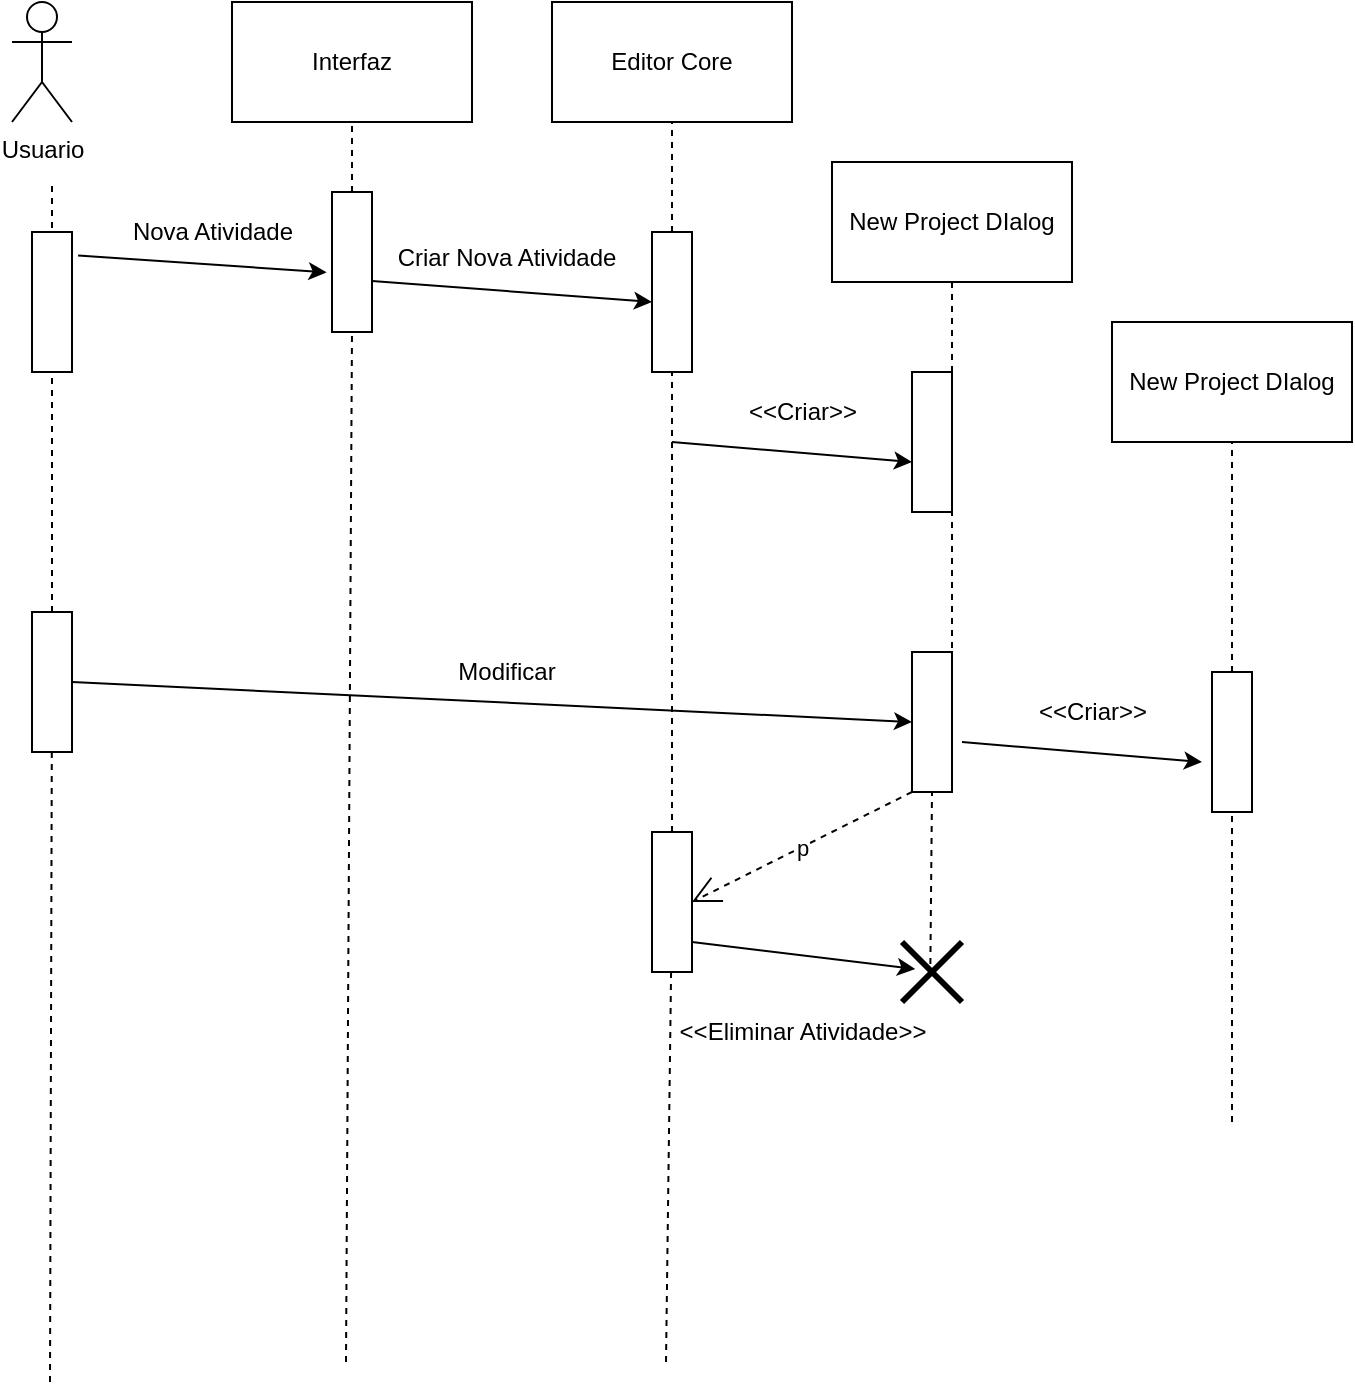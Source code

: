 <mxfile version="21.6.7" type="github">
  <diagram name="Page-1" id="2YBvvXClWsGukQMizWep">
    <mxGraphModel dx="458" dy="541" grid="1" gridSize="10" guides="1" tooltips="1" connect="1" arrows="1" fold="1" page="1" pageScale="1" pageWidth="850" pageHeight="1100" math="0" shadow="0">
      <root>
        <mxCell id="0" />
        <mxCell id="1" parent="0" />
        <mxCell id="lIjqSCZZXQOpKgnv88Nd-1" value="Usuario" style="shape=umlActor;verticalLabelPosition=bottom;verticalAlign=top;html=1;outlineConnect=0;" vertex="1" parent="1">
          <mxGeometry x="50" y="70" width="30" height="60" as="geometry" />
        </mxCell>
        <mxCell id="lIjqSCZZXQOpKgnv88Nd-2" value="Interfaz" style="rounded=0;whiteSpace=wrap;html=1;" vertex="1" parent="1">
          <mxGeometry x="160" y="70" width="120" height="60" as="geometry" />
        </mxCell>
        <mxCell id="lIjqSCZZXQOpKgnv88Nd-3" value="Editor Core" style="rounded=0;whiteSpace=wrap;html=1;" vertex="1" parent="1">
          <mxGeometry x="320" y="70" width="120" height="60" as="geometry" />
        </mxCell>
        <mxCell id="lIjqSCZZXQOpKgnv88Nd-4" value="" style="endArrow=none;dashed=1;html=1;rounded=0;" edge="1" parent="1" source="lIjqSCZZXQOpKgnv88Nd-8">
          <mxGeometry width="50" height="50" relative="1" as="geometry">
            <mxPoint x="70" y="410" as="sourcePoint" />
            <mxPoint x="70" y="160" as="targetPoint" />
          </mxGeometry>
        </mxCell>
        <mxCell id="lIjqSCZZXQOpKgnv88Nd-5" value="" style="endArrow=none;dashed=1;html=1;rounded=0;entryX=0.5;entryY=1;entryDx=0;entryDy=0;" edge="1" parent="1" source="lIjqSCZZXQOpKgnv88Nd-11" target="lIjqSCZZXQOpKgnv88Nd-2">
          <mxGeometry width="50" height="50" relative="1" as="geometry">
            <mxPoint x="219.23" y="410" as="sourcePoint" />
            <mxPoint x="219.23" y="160" as="targetPoint" />
          </mxGeometry>
        </mxCell>
        <mxCell id="lIjqSCZZXQOpKgnv88Nd-6" value="" style="endArrow=none;dashed=1;html=1;rounded=0;entryX=0.5;entryY=1;entryDx=0;entryDy=0;" edge="1" parent="1" source="lIjqSCZZXQOpKgnv88Nd-14" target="lIjqSCZZXQOpKgnv88Nd-3">
          <mxGeometry width="50" height="50" relative="1" as="geometry">
            <mxPoint x="379.23" y="400" as="sourcePoint" />
            <mxPoint x="379.23" y="150" as="targetPoint" />
          </mxGeometry>
        </mxCell>
        <mxCell id="lIjqSCZZXQOpKgnv88Nd-9" value="" style="endArrow=none;dashed=1;html=1;rounded=0;" edge="1" parent="1" target="lIjqSCZZXQOpKgnv88Nd-8">
          <mxGeometry width="50" height="50" relative="1" as="geometry">
            <mxPoint x="69" y="760" as="sourcePoint" />
            <mxPoint x="70" y="160" as="targetPoint" />
          </mxGeometry>
        </mxCell>
        <mxCell id="lIjqSCZZXQOpKgnv88Nd-8" value="" style="rounded=0;whiteSpace=wrap;html=1;rotation=90;" vertex="1" parent="1">
          <mxGeometry x="35" y="400" width="70" height="20" as="geometry" />
        </mxCell>
        <mxCell id="lIjqSCZZXQOpKgnv88Nd-10" value="" style="rounded=0;whiteSpace=wrap;html=1;rotation=90;" vertex="1" parent="1">
          <mxGeometry x="35" y="210" width="70" height="20" as="geometry" />
        </mxCell>
        <mxCell id="lIjqSCZZXQOpKgnv88Nd-13" value="" style="endArrow=none;dashed=1;html=1;rounded=0;entryX=1;entryY=0.5;entryDx=0;entryDy=0;" edge="1" parent="1" target="lIjqSCZZXQOpKgnv88Nd-11">
          <mxGeometry width="50" height="50" relative="1" as="geometry">
            <mxPoint x="217" y="750" as="sourcePoint" />
            <mxPoint x="220" y="130" as="targetPoint" />
          </mxGeometry>
        </mxCell>
        <mxCell id="lIjqSCZZXQOpKgnv88Nd-11" value="" style="rounded=0;whiteSpace=wrap;html=1;rotation=90;" vertex="1" parent="1">
          <mxGeometry x="185" y="190" width="70" height="20" as="geometry" />
        </mxCell>
        <mxCell id="lIjqSCZZXQOpKgnv88Nd-15" value="" style="endArrow=none;dashed=1;html=1;rounded=0;" edge="1" parent="1" source="lIjqSCZZXQOpKgnv88Nd-28" target="lIjqSCZZXQOpKgnv88Nd-14">
          <mxGeometry width="50" height="50" relative="1" as="geometry">
            <mxPoint x="377" y="750" as="sourcePoint" />
            <mxPoint x="380" y="130" as="targetPoint" />
          </mxGeometry>
        </mxCell>
        <mxCell id="lIjqSCZZXQOpKgnv88Nd-14" value="" style="rounded=0;whiteSpace=wrap;html=1;rotation=90;" vertex="1" parent="1">
          <mxGeometry x="345" y="210" width="70" height="20" as="geometry" />
        </mxCell>
        <mxCell id="lIjqSCZZXQOpKgnv88Nd-16" value="" style="endArrow=classic;html=1;rounded=0;exitX=0.167;exitY=-0.152;exitDx=0;exitDy=0;exitPerimeter=0;entryX=0.574;entryY=1.136;entryDx=0;entryDy=0;entryPerimeter=0;" edge="1" parent="1" source="lIjqSCZZXQOpKgnv88Nd-10" target="lIjqSCZZXQOpKgnv88Nd-11">
          <mxGeometry width="50" height="50" relative="1" as="geometry">
            <mxPoint x="170" y="250" as="sourcePoint" />
            <mxPoint x="220" y="200" as="targetPoint" />
          </mxGeometry>
        </mxCell>
        <mxCell id="lIjqSCZZXQOpKgnv88Nd-17" value="Nova Atividade" style="text;html=1;align=center;verticalAlign=middle;resizable=0;points=[];autosize=1;strokeColor=none;fillColor=none;" vertex="1" parent="1">
          <mxGeometry x="100" y="170" width="100" height="30" as="geometry" />
        </mxCell>
        <mxCell id="lIjqSCZZXQOpKgnv88Nd-18" value="" style="endArrow=classic;html=1;rounded=0;exitX=0.167;exitY=-0.152;exitDx=0;exitDy=0;exitPerimeter=0;entryX=0.5;entryY=1;entryDx=0;entryDy=0;" edge="1" parent="1" target="lIjqSCZZXQOpKgnv88Nd-14">
          <mxGeometry width="50" height="50" relative="1" as="geometry">
            <mxPoint x="230" y="209.5" as="sourcePoint" />
            <mxPoint x="354" y="217.5" as="targetPoint" />
          </mxGeometry>
        </mxCell>
        <mxCell id="lIjqSCZZXQOpKgnv88Nd-19" value="Criar Nova Atividade" style="text;html=1;align=center;verticalAlign=middle;resizable=0;points=[];autosize=1;strokeColor=none;fillColor=none;" vertex="1" parent="1">
          <mxGeometry x="232" y="182.5" width="130" height="30" as="geometry" />
        </mxCell>
        <mxCell id="lIjqSCZZXQOpKgnv88Nd-20" value="" style="endArrow=none;dashed=1;html=1;rounded=0;entryX=0.5;entryY=1;entryDx=0;entryDy=0;" edge="1" source="lIjqSCZZXQOpKgnv88Nd-39" target="lIjqSCZZXQOpKgnv88Nd-22" parent="1">
          <mxGeometry width="50" height="50" relative="1" as="geometry">
            <mxPoint x="660" y="630" as="sourcePoint" />
            <mxPoint x="509.23" y="220" as="targetPoint" />
          </mxGeometry>
        </mxCell>
        <mxCell id="lIjqSCZZXQOpKgnv88Nd-21" value="" style="rounded=0;whiteSpace=wrap;html=1;rotation=90;" vertex="1" parent="1">
          <mxGeometry x="475" y="280" width="70" height="20" as="geometry" />
        </mxCell>
        <mxCell id="lIjqSCZZXQOpKgnv88Nd-22" value="New Project DIalog" style="rounded=0;whiteSpace=wrap;html=1;" vertex="1" parent="1">
          <mxGeometry x="600" y="230" width="120" height="60" as="geometry" />
        </mxCell>
        <mxCell id="lIjqSCZZXQOpKgnv88Nd-23" value="" style="endArrow=classic;html=1;rounded=0;exitX=0.167;exitY=-0.152;exitDx=0;exitDy=0;exitPerimeter=0;" edge="1" parent="1">
          <mxGeometry width="50" height="50" relative="1" as="geometry">
            <mxPoint x="380" y="290" as="sourcePoint" />
            <mxPoint x="500" y="300" as="targetPoint" />
          </mxGeometry>
        </mxCell>
        <mxCell id="lIjqSCZZXQOpKgnv88Nd-24" value="&amp;lt;&amp;lt;Criar&amp;gt;&amp;gt;" style="text;html=1;align=center;verticalAlign=middle;resizable=0;points=[];autosize=1;strokeColor=none;fillColor=none;" vertex="1" parent="1">
          <mxGeometry x="405" y="260" width="80" height="30" as="geometry" />
        </mxCell>
        <mxCell id="lIjqSCZZXQOpKgnv88Nd-26" value="" style="endArrow=none;dashed=1;html=1;rounded=0;entryX=1;entryY=0.5;entryDx=0;entryDy=0;exitX=0.473;exitY=0.367;exitDx=0;exitDy=0;exitPerimeter=0;" edge="1" parent="1" source="lIjqSCZZXQOpKgnv88Nd-35" target="lIjqSCZZXQOpKgnv88Nd-25">
          <mxGeometry width="50" height="50" relative="1" as="geometry">
            <mxPoint x="510" y="525" as="sourcePoint" />
            <mxPoint x="510" y="200" as="targetPoint" />
          </mxGeometry>
        </mxCell>
        <mxCell id="lIjqSCZZXQOpKgnv88Nd-25" value="" style="rounded=0;whiteSpace=wrap;html=1;rotation=90;" vertex="1" parent="1">
          <mxGeometry x="475" y="420" width="70" height="20" as="geometry" />
        </mxCell>
        <mxCell id="lIjqSCZZXQOpKgnv88Nd-27" value="" style="endArrow=classic;html=1;rounded=0;exitX=0.5;exitY=0;exitDx=0;exitDy=0;entryX=0.5;entryY=1;entryDx=0;entryDy=0;" edge="1" parent="1" source="lIjqSCZZXQOpKgnv88Nd-8" target="lIjqSCZZXQOpKgnv88Nd-25">
          <mxGeometry width="50" height="50" relative="1" as="geometry">
            <mxPoint x="390" y="300" as="sourcePoint" />
            <mxPoint x="510" y="310" as="targetPoint" />
          </mxGeometry>
        </mxCell>
        <mxCell id="lIjqSCZZXQOpKgnv88Nd-29" value="" style="endArrow=none;dashed=1;html=1;rounded=0;" edge="1" parent="1" target="lIjqSCZZXQOpKgnv88Nd-28">
          <mxGeometry width="50" height="50" relative="1" as="geometry">
            <mxPoint x="377" y="750" as="sourcePoint" />
            <mxPoint x="380" y="255" as="targetPoint" />
          </mxGeometry>
        </mxCell>
        <mxCell id="lIjqSCZZXQOpKgnv88Nd-28" value="" style="rounded=0;whiteSpace=wrap;html=1;rotation=90;" vertex="1" parent="1">
          <mxGeometry x="345" y="510" width="70" height="20" as="geometry" />
        </mxCell>
        <mxCell id="lIjqSCZZXQOpKgnv88Nd-30" value="p" style="endArrow=open;endSize=12;dashed=1;html=1;rounded=0;exitX=1;exitY=1;exitDx=0;exitDy=0;" edge="1" parent="1" source="lIjqSCZZXQOpKgnv88Nd-25">
          <mxGeometry width="160" relative="1" as="geometry">
            <mxPoint x="320" y="590" as="sourcePoint" />
            <mxPoint x="390" y="520" as="targetPoint" />
          </mxGeometry>
        </mxCell>
        <mxCell id="lIjqSCZZXQOpKgnv88Nd-31" value="" style="endArrow=classic;html=1;rounded=0;exitX=0.5;exitY=0;exitDx=0;exitDy=0;entryX=0.408;entryY=0.919;entryDx=0;entryDy=0;entryPerimeter=0;" edge="1" parent="1">
          <mxGeometry width="50" height="50" relative="1" as="geometry">
            <mxPoint x="390" y="540" as="sourcePoint" />
            <mxPoint x="501.62" y="553.56" as="targetPoint" />
          </mxGeometry>
        </mxCell>
        <mxCell id="lIjqSCZZXQOpKgnv88Nd-35" value="" style="shape=umlDestroy;whiteSpace=wrap;html=1;strokeWidth=3;targetShapes=umlLifeline;" vertex="1" parent="1">
          <mxGeometry x="495" y="540" width="30" height="30" as="geometry" />
        </mxCell>
        <mxCell id="lIjqSCZZXQOpKgnv88Nd-36" value="&amp;lt;&amp;lt;Eliminar Atividade&amp;gt;&amp;gt;" style="text;html=1;align=center;verticalAlign=middle;resizable=0;points=[];autosize=1;strokeColor=none;fillColor=none;" vertex="1" parent="1">
          <mxGeometry x="370" y="570" width="150" height="30" as="geometry" />
        </mxCell>
        <mxCell id="lIjqSCZZXQOpKgnv88Nd-37" value="New Project DIalog" style="rounded=0;whiteSpace=wrap;html=1;" vertex="1" parent="1">
          <mxGeometry x="460" y="150" width="120" height="60" as="geometry" />
        </mxCell>
        <mxCell id="lIjqSCZZXQOpKgnv88Nd-38" value="" style="endArrow=none;dashed=1;html=1;rounded=0;entryX=0.5;entryY=1;entryDx=0;entryDy=0;" edge="1" target="lIjqSCZZXQOpKgnv88Nd-37" parent="1">
          <mxGeometry width="50" height="50" relative="1" as="geometry">
            <mxPoint x="520" y="405" as="sourcePoint" />
            <mxPoint x="519.23" y="230" as="targetPoint" />
          </mxGeometry>
        </mxCell>
        <mxCell id="lIjqSCZZXQOpKgnv88Nd-41" value="" style="endArrow=none;dashed=1;html=1;rounded=0;entryX=1;entryY=0.5;entryDx=0;entryDy=0;" edge="1" parent="1" target="lIjqSCZZXQOpKgnv88Nd-39">
          <mxGeometry width="50" height="50" relative="1" as="geometry">
            <mxPoint x="660" y="630" as="sourcePoint" />
            <mxPoint x="660" y="290" as="targetPoint" />
          </mxGeometry>
        </mxCell>
        <mxCell id="lIjqSCZZXQOpKgnv88Nd-39" value="" style="rounded=0;whiteSpace=wrap;html=1;rotation=90;" vertex="1" parent="1">
          <mxGeometry x="625" y="430" width="70" height="20" as="geometry" />
        </mxCell>
        <mxCell id="lIjqSCZZXQOpKgnv88Nd-42" value="&amp;lt;&amp;lt;Criar&amp;gt;&amp;gt;" style="text;html=1;align=center;verticalAlign=middle;resizable=0;points=[];autosize=1;strokeColor=none;fillColor=none;" vertex="1" parent="1">
          <mxGeometry x="550" y="410" width="80" height="30" as="geometry" />
        </mxCell>
        <mxCell id="lIjqSCZZXQOpKgnv88Nd-43" value="" style="endArrow=classic;html=1;rounded=0;exitX=0.167;exitY=-0.152;exitDx=0;exitDy=0;exitPerimeter=0;" edge="1" parent="1">
          <mxGeometry width="50" height="50" relative="1" as="geometry">
            <mxPoint x="525" y="440" as="sourcePoint" />
            <mxPoint x="645" y="450" as="targetPoint" />
          </mxGeometry>
        </mxCell>
        <mxCell id="lIjqSCZZXQOpKgnv88Nd-44" value="Modificar" style="text;html=1;align=center;verticalAlign=middle;resizable=0;points=[];autosize=1;strokeColor=none;fillColor=none;" vertex="1" parent="1">
          <mxGeometry x="262" y="390" width="70" height="30" as="geometry" />
        </mxCell>
      </root>
    </mxGraphModel>
  </diagram>
</mxfile>
